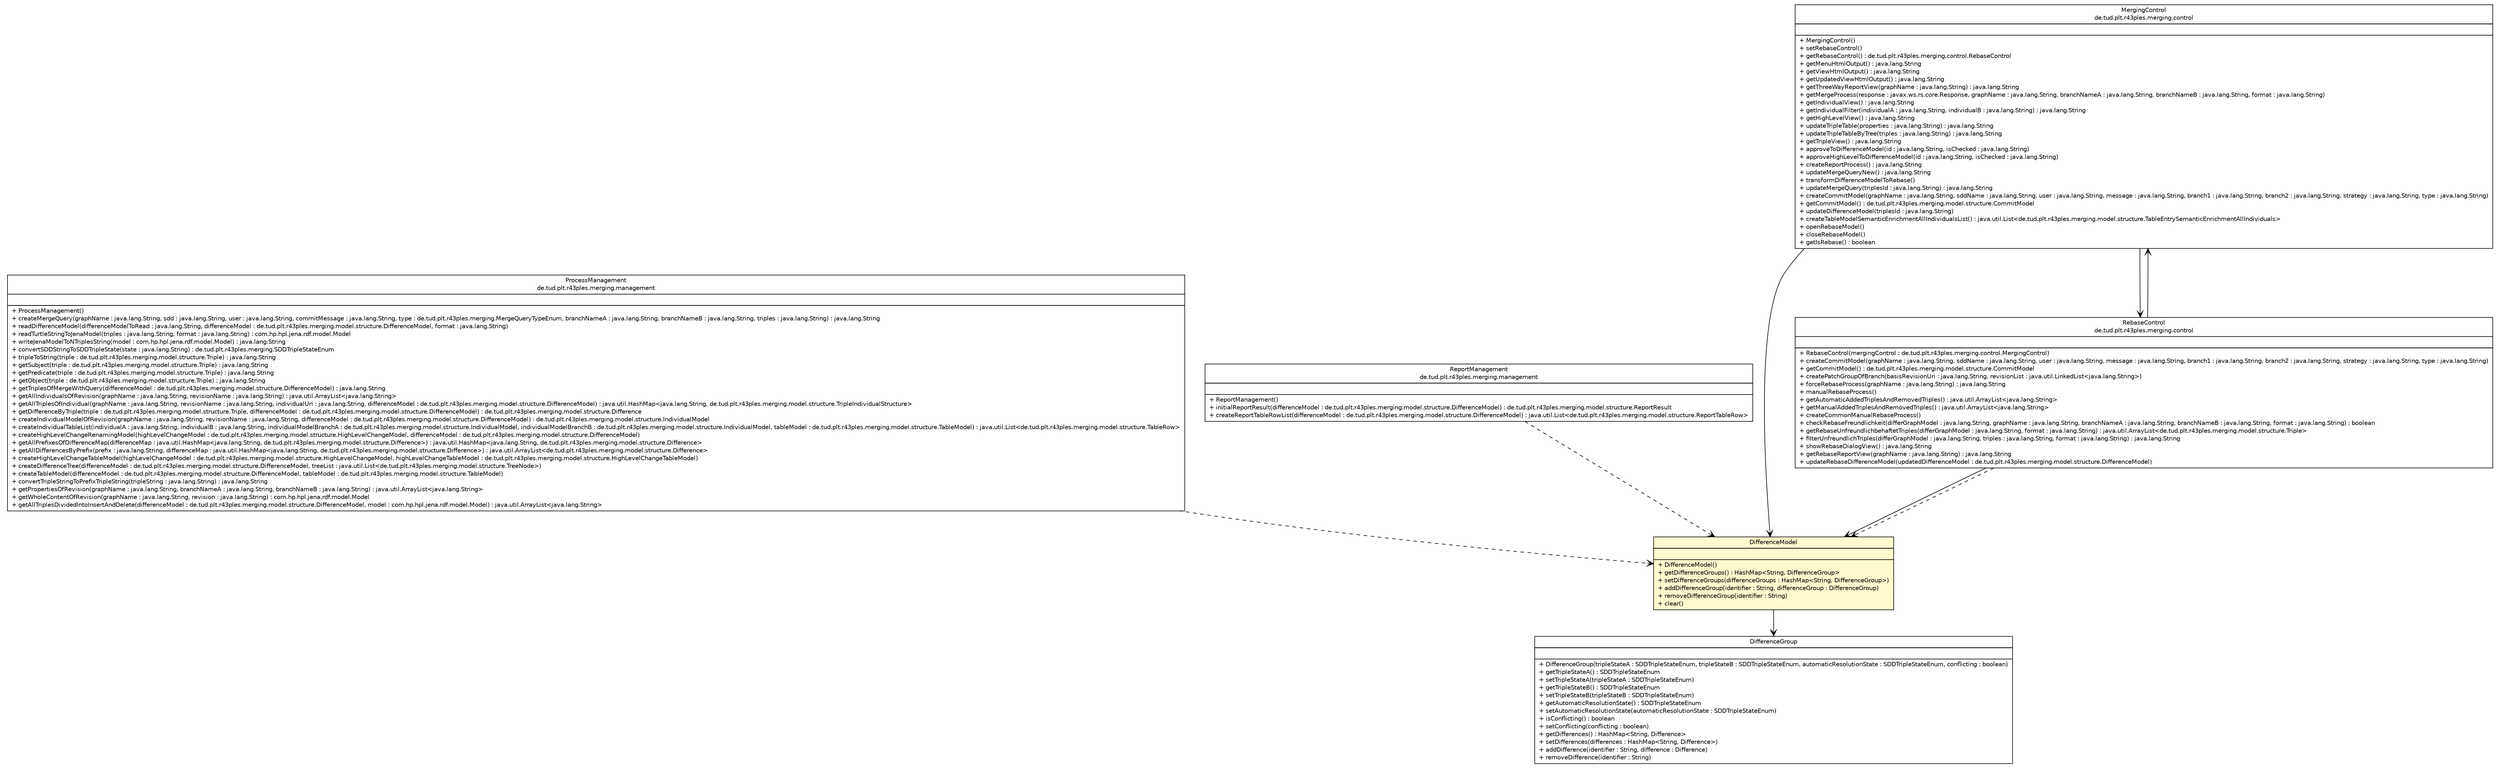 #!/usr/local/bin/dot
#
# Class diagram 
# Generated by UMLGraph version R5_6-24-gf6e263 (http://www.umlgraph.org/)
#

digraph G {
	edge [fontname="Helvetica",fontsize=10,labelfontname="Helvetica",labelfontsize=10];
	node [fontname="Helvetica",fontsize=10,shape=plaintext];
	nodesep=0.25;
	ranksep=0.5;
	// de.tud.plt.r43ples.merging.model.structure.DifferenceGroup
	c1892 [label=<<table title="de.tud.plt.r43ples.merging.model.structure.DifferenceGroup" border="0" cellborder="1" cellspacing="0" cellpadding="2" port="p" href="./DifferenceGroup.html">
		<tr><td><table border="0" cellspacing="0" cellpadding="1">
<tr><td align="center" balign="center"> DifferenceGroup </td></tr>
		</table></td></tr>
		<tr><td><table border="0" cellspacing="0" cellpadding="1">
<tr><td align="left" balign="left">  </td></tr>
		</table></td></tr>
		<tr><td><table border="0" cellspacing="0" cellpadding="1">
<tr><td align="left" balign="left"> + DifferenceGroup(tripleStateA : SDDTripleStateEnum, tripleStateB : SDDTripleStateEnum, automaticResolutionState : SDDTripleStateEnum, conflicting : boolean) </td></tr>
<tr><td align="left" balign="left"> + getTripleStateA() : SDDTripleStateEnum </td></tr>
<tr><td align="left" balign="left"> + setTripleStateA(tripleStateA : SDDTripleStateEnum) </td></tr>
<tr><td align="left" balign="left"> + getTripleStateB() : SDDTripleStateEnum </td></tr>
<tr><td align="left" balign="left"> + setTripleStateB(tripleStateB : SDDTripleStateEnum) </td></tr>
<tr><td align="left" balign="left"> + getAutomaticResolutionState() : SDDTripleStateEnum </td></tr>
<tr><td align="left" balign="left"> + setAutomaticResolutionState(automaticResolutionState : SDDTripleStateEnum) </td></tr>
<tr><td align="left" balign="left"> + isConflicting() : boolean </td></tr>
<tr><td align="left" balign="left"> + setConflicting(conflicting : boolean) </td></tr>
<tr><td align="left" balign="left"> + getDifferences() : HashMap&lt;String, Difference&gt; </td></tr>
<tr><td align="left" balign="left"> + setDifferences(differences : HashMap&lt;String, Difference&gt;) </td></tr>
<tr><td align="left" balign="left"> + addDifference(identifier : String, difference : Difference) </td></tr>
<tr><td align="left" balign="left"> + removeDifference(identifier : String) </td></tr>
		</table></td></tr>
		</table>>, URL="./DifferenceGroup.html", fontname="Helvetica", fontcolor="black", fontsize=10.0];
	// de.tud.plt.r43ples.merging.model.structure.DifferenceModel
	c1893 [label=<<table title="de.tud.plt.r43ples.merging.model.structure.DifferenceModel" border="0" cellborder="1" cellspacing="0" cellpadding="2" port="p" bgcolor="lemonChiffon" href="./DifferenceModel.html">
		<tr><td><table border="0" cellspacing="0" cellpadding="1">
<tr><td align="center" balign="center"> DifferenceModel </td></tr>
		</table></td></tr>
		<tr><td><table border="0" cellspacing="0" cellpadding="1">
<tr><td align="left" balign="left">  </td></tr>
		</table></td></tr>
		<tr><td><table border="0" cellspacing="0" cellpadding="1">
<tr><td align="left" balign="left"> + DifferenceModel() </td></tr>
<tr><td align="left" balign="left"> + getDifferenceGroups() : HashMap&lt;String, DifferenceGroup&gt; </td></tr>
<tr><td align="left" balign="left"> + setDifferenceGroups(differenceGroups : HashMap&lt;String, DifferenceGroup&gt;) </td></tr>
<tr><td align="left" balign="left"> + addDifferenceGroup(identifier : String, differenceGroup : DifferenceGroup) </td></tr>
<tr><td align="left" balign="left"> + removeDifferenceGroup(identifier : String) </td></tr>
<tr><td align="left" balign="left"> + clear() </td></tr>
		</table></td></tr>
		</table>>, URL="./DifferenceModel.html", fontname="Helvetica", fontcolor="black", fontsize=10.0];
	// de.tud.plt.r43ples.merging.management.ProcessManagement
	c1911 [label=<<table title="de.tud.plt.r43ples.merging.management.ProcessManagement" border="0" cellborder="1" cellspacing="0" cellpadding="2" port="p" href="../../management/ProcessManagement.html">
		<tr><td><table border="0" cellspacing="0" cellpadding="1">
<tr><td align="center" balign="center"> ProcessManagement </td></tr>
<tr><td align="center" balign="center"> de.tud.plt.r43ples.merging.management </td></tr>
		</table></td></tr>
		<tr><td><table border="0" cellspacing="0" cellpadding="1">
<tr><td align="left" balign="left">  </td></tr>
		</table></td></tr>
		<tr><td><table border="0" cellspacing="0" cellpadding="1">
<tr><td align="left" balign="left"> + ProcessManagement() </td></tr>
<tr><td align="left" balign="left"> + createMergeQuery(graphName : java.lang.String, sdd : java.lang.String, user : java.lang.String, commitMessage : java.lang.String, type : de.tud.plt.r43ples.merging.MergeQueryTypeEnum, branchNameA : java.lang.String, branchNameB : java.lang.String, triples : java.lang.String) : java.lang.String </td></tr>
<tr><td align="left" balign="left"> + readDifferenceModel(differenceModelToRead : java.lang.String, differenceModel : de.tud.plt.r43ples.merging.model.structure.DifferenceModel, format : java.lang.String) </td></tr>
<tr><td align="left" balign="left"> + readTurtleStringToJenaModel(triples : java.lang.String, format : java.lang.String) : com.hp.hpl.jena.rdf.model.Model </td></tr>
<tr><td align="left" balign="left"> + writeJenaModelToNTriplesString(model : com.hp.hpl.jena.rdf.model.Model) : java.lang.String </td></tr>
<tr><td align="left" balign="left"> + convertSDDStringToSDDTripleState(state : java.lang.String) : de.tud.plt.r43ples.merging.SDDTripleStateEnum </td></tr>
<tr><td align="left" balign="left"> + tripleToString(triple : de.tud.plt.r43ples.merging.model.structure.Triple) : java.lang.String </td></tr>
<tr><td align="left" balign="left"> + getSubject(triple : de.tud.plt.r43ples.merging.model.structure.Triple) : java.lang.String </td></tr>
<tr><td align="left" balign="left"> + getPredicate(triple : de.tud.plt.r43ples.merging.model.structure.Triple) : java.lang.String </td></tr>
<tr><td align="left" balign="left"> + getObject(triple : de.tud.plt.r43ples.merging.model.structure.Triple) : java.lang.String </td></tr>
<tr><td align="left" balign="left"> + getTriplesOfMergeWithQuery(differenceModel : de.tud.plt.r43ples.merging.model.structure.DifferenceModel) : java.lang.String </td></tr>
<tr><td align="left" balign="left"> + getAllIndividualsOfRevision(graphName : java.lang.String, revisionName : java.lang.String) : java.util.ArrayList&lt;java.lang.String&gt; </td></tr>
<tr><td align="left" balign="left"> + getAllTriplesOfIndividual(graphName : java.lang.String, revisionName : java.lang.String, individualUri : java.lang.String, differenceModel : de.tud.plt.r43ples.merging.model.structure.DifferenceModel) : java.util.HashMap&lt;java.lang.String, de.tud.plt.r43ples.merging.model.structure.TripleIndividualStructure&gt; </td></tr>
<tr><td align="left" balign="left"> + getDifferenceByTriple(triple : de.tud.plt.r43ples.merging.model.structure.Triple, differenceModel : de.tud.plt.r43ples.merging.model.structure.DifferenceModel) : de.tud.plt.r43ples.merging.model.structure.Difference </td></tr>
<tr><td align="left" balign="left"> + createIndividualModelOfRevision(graphName : java.lang.String, revisionName : java.lang.String, differenceModel : de.tud.plt.r43ples.merging.model.structure.DifferenceModel) : de.tud.plt.r43ples.merging.model.structure.IndividualModel </td></tr>
<tr><td align="left" balign="left"> + createIndividualTableList(individualA : java.lang.String, individualB : java.lang.String, individualModelBranchA : de.tud.plt.r43ples.merging.model.structure.IndividualModel, individualModelBranchB : de.tud.plt.r43ples.merging.model.structure.IndividualModel, tableModel : de.tud.plt.r43ples.merging.model.structure.TableModel) : java.util.List&lt;de.tud.plt.r43ples.merging.model.structure.TableRow&gt; </td></tr>
<tr><td align="left" balign="left"> + createHighLevelChangeRenamingModel(highLevelChangeModel : de.tud.plt.r43ples.merging.model.structure.HighLevelChangeModel, differenceModel : de.tud.plt.r43ples.merging.model.structure.DifferenceModel) </td></tr>
<tr><td align="left" balign="left"> + getAllPrefixesOfDifferenceMap(differenceMap : java.util.HashMap&lt;java.lang.String, de.tud.plt.r43ples.merging.model.structure.Difference&gt;) : java.util.HashMap&lt;java.lang.String, de.tud.plt.r43ples.merging.model.structure.Difference&gt; </td></tr>
<tr><td align="left" balign="left"> + getAllDifferencesByPrefix(prefix : java.lang.String, differenceMap : java.util.HashMap&lt;java.lang.String, de.tud.plt.r43ples.merging.model.structure.Difference&gt;) : java.util.ArrayList&lt;de.tud.plt.r43ples.merging.model.structure.Difference&gt; </td></tr>
<tr><td align="left" balign="left"> + createHighLevelChangeTableModel(highLevelChangeModel : de.tud.plt.r43ples.merging.model.structure.HighLevelChangeModel, highLevelChangeTableModel : de.tud.plt.r43ples.merging.model.structure.HighLevelChangeTableModel) </td></tr>
<tr><td align="left" balign="left"> + createDifferenceTree(differenceModel : de.tud.plt.r43ples.merging.model.structure.DifferenceModel, treeList : java.util.List&lt;de.tud.plt.r43ples.merging.model.structure.TreeNode&gt;) </td></tr>
<tr><td align="left" balign="left"> + createTableModel(differenceModel : de.tud.plt.r43ples.merging.model.structure.DifferenceModel, tableModel : de.tud.plt.r43ples.merging.model.structure.TableModel) </td></tr>
<tr><td align="left" balign="left"> + convertTripleStringToPrefixTripleString(tripleString : java.lang.String) : java.lang.String </td></tr>
<tr><td align="left" balign="left"> + getPropertiesOfRevision(graphName : java.lang.String, branchNameA : java.lang.String, branchNameB : java.lang.String) : java.util.ArrayList&lt;java.lang.String&gt; </td></tr>
<tr><td align="left" balign="left"> + getWholeContentOfRevision(graphName : java.lang.String, revision : java.lang.String) : com.hp.hpl.jena.rdf.model.Model </td></tr>
<tr><td align="left" balign="left"> + getAllTriplesDividedIntoInsertAndDelete(differenceModel : de.tud.plt.r43ples.merging.model.structure.DifferenceModel, model : com.hp.hpl.jena.rdf.model.Model) : java.util.ArrayList&lt;java.lang.String&gt; </td></tr>
		</table></td></tr>
		</table>>, URL="../../management/ProcessManagement.html", fontname="Helvetica", fontcolor="black", fontsize=10.0];
	// de.tud.plt.r43ples.merging.management.ReportManagement
	c1913 [label=<<table title="de.tud.plt.r43ples.merging.management.ReportManagement" border="0" cellborder="1" cellspacing="0" cellpadding="2" port="p" href="../../management/ReportManagement.html">
		<tr><td><table border="0" cellspacing="0" cellpadding="1">
<tr><td align="center" balign="center"> ReportManagement </td></tr>
<tr><td align="center" balign="center"> de.tud.plt.r43ples.merging.management </td></tr>
		</table></td></tr>
		<tr><td><table border="0" cellspacing="0" cellpadding="1">
<tr><td align="left" balign="left">  </td></tr>
		</table></td></tr>
		<tr><td><table border="0" cellspacing="0" cellpadding="1">
<tr><td align="left" balign="left"> + ReportManagement() </td></tr>
<tr><td align="left" balign="left"> + initialReportResult(differenceModel : de.tud.plt.r43ples.merging.model.structure.DifferenceModel) : de.tud.plt.r43ples.merging.model.structure.ReportResult </td></tr>
<tr><td align="left" balign="left"> + createReportTableRowList(differenceModel : de.tud.plt.r43ples.merging.model.structure.DifferenceModel) : java.util.List&lt;de.tud.plt.r43ples.merging.model.structure.ReportTableRow&gt; </td></tr>
		</table></td></tr>
		</table>>, URL="../../management/ReportManagement.html", fontname="Helvetica", fontcolor="black", fontsize=10.0];
	// de.tud.plt.r43ples.merging.control.MergingControl
	c1917 [label=<<table title="de.tud.plt.r43ples.merging.control.MergingControl" border="0" cellborder="1" cellspacing="0" cellpadding="2" port="p" href="../../control/MergingControl.html">
		<tr><td><table border="0" cellspacing="0" cellpadding="1">
<tr><td align="center" balign="center"> MergingControl </td></tr>
<tr><td align="center" balign="center"> de.tud.plt.r43ples.merging.control </td></tr>
		</table></td></tr>
		<tr><td><table border="0" cellspacing="0" cellpadding="1">
<tr><td align="left" balign="left">  </td></tr>
		</table></td></tr>
		<tr><td><table border="0" cellspacing="0" cellpadding="1">
<tr><td align="left" balign="left"> + MergingControl() </td></tr>
<tr><td align="left" balign="left"> + setRebaseControl() </td></tr>
<tr><td align="left" balign="left"> + getRebaseControl() : de.tud.plt.r43ples.merging.control.RebaseControl </td></tr>
<tr><td align="left" balign="left"> + getMenuHtmlOutput() : java.lang.String </td></tr>
<tr><td align="left" balign="left"> + getViewHtmlOutput() : java.lang.String </td></tr>
<tr><td align="left" balign="left"> + getUpdatedViewHtmlOutput() : java.lang.String </td></tr>
<tr><td align="left" balign="left"> + getThreeWayReportView(graphName : java.lang.String) : java.lang.String </td></tr>
<tr><td align="left" balign="left"> + getMergeProcess(response : javax.ws.rs.core.Response, graphName : java.lang.String, branchNameA : java.lang.String, branchNameB : java.lang.String, format : java.lang.String) </td></tr>
<tr><td align="left" balign="left"> + getIndividualView() : java.lang.String </td></tr>
<tr><td align="left" balign="left"> + getIndividualFilter(individualA : java.lang.String, individualB : java.lang.String) : java.lang.String </td></tr>
<tr><td align="left" balign="left"> + getHighLevelView() : java.lang.String </td></tr>
<tr><td align="left" balign="left"> + updateTripleTable(properties : java.lang.String) : java.lang.String </td></tr>
<tr><td align="left" balign="left"> + updateTripleTableByTree(triples : java.lang.String) : java.lang.String </td></tr>
<tr><td align="left" balign="left"> + getTripleView() : java.lang.String </td></tr>
<tr><td align="left" balign="left"> + approveToDifferenceModel(id : java.lang.String, isChecked : java.lang.String) </td></tr>
<tr><td align="left" balign="left"> + approveHighLevelToDifferenceModel(id : java.lang.String, isChecked : java.lang.String) </td></tr>
<tr><td align="left" balign="left"> + createReportProcess() : java.lang.String </td></tr>
<tr><td align="left" balign="left"> + updateMergeQueryNew() : java.lang.String </td></tr>
<tr><td align="left" balign="left"> + transformDifferenceModelToRebase() </td></tr>
<tr><td align="left" balign="left"> + updateMergeQuery(triplesId : java.lang.String) : java.lang.String </td></tr>
<tr><td align="left" balign="left"> + createCommitModel(graphName : java.lang.String, sddName : java.lang.String, user : java.lang.String, message : java.lang.String, branch1 : java.lang.String, branch2 : java.lang.String, strategy : java.lang.String, type : java.lang.String) </td></tr>
<tr><td align="left" balign="left"> + getCommitModel() : de.tud.plt.r43ples.merging.model.structure.CommitModel </td></tr>
<tr><td align="left" balign="left"> + updateDifferenceModel(triplesId : java.lang.String) </td></tr>
<tr><td align="left" balign="left"> + createTableModelSemanticEnrichmentAllIndividualsList() : java.util.List&lt;de.tud.plt.r43ples.merging.model.structure.TableEntrySemanticEnrichmentAllIndividuals&gt; </td></tr>
<tr><td align="left" balign="left"> + openRebaseModel() </td></tr>
<tr><td align="left" balign="left"> + closeRebaseModel() </td></tr>
<tr><td align="left" balign="left"> + getIsRebase() : boolean </td></tr>
		</table></td></tr>
		</table>>, URL="../../control/MergingControl.html", fontname="Helvetica", fontcolor="black", fontsize=10.0];
	// de.tud.plt.r43ples.merging.control.RebaseControl
	c1918 [label=<<table title="de.tud.plt.r43ples.merging.control.RebaseControl" border="0" cellborder="1" cellspacing="0" cellpadding="2" port="p" href="../../control/RebaseControl.html">
		<tr><td><table border="0" cellspacing="0" cellpadding="1">
<tr><td align="center" balign="center"> RebaseControl </td></tr>
<tr><td align="center" balign="center"> de.tud.plt.r43ples.merging.control </td></tr>
		</table></td></tr>
		<tr><td><table border="0" cellspacing="0" cellpadding="1">
<tr><td align="left" balign="left">  </td></tr>
		</table></td></tr>
		<tr><td><table border="0" cellspacing="0" cellpadding="1">
<tr><td align="left" balign="left"> + RebaseControl(mergingControl : de.tud.plt.r43ples.merging.control.MergingControl) </td></tr>
<tr><td align="left" balign="left"> + createCommitModel(graphName : java.lang.String, sddName : java.lang.String, user : java.lang.String, message : java.lang.String, branch1 : java.lang.String, branch2 : java.lang.String, strategy : java.lang.String, type : java.lang.String) </td></tr>
<tr><td align="left" balign="left"> + getCommitModel() : de.tud.plt.r43ples.merging.model.structure.CommitModel </td></tr>
<tr><td align="left" balign="left"> + createPatchGroupOfBranch(basisRevisionUri : java.lang.String, revisionList : java.util.LinkedList&lt;java.lang.String&gt;) </td></tr>
<tr><td align="left" balign="left"> + forceRebaseProcess(graphName : java.lang.String) : java.lang.String </td></tr>
<tr><td align="left" balign="left"> + manualRebaseProcess() </td></tr>
<tr><td align="left" balign="left"> + getAutomaticAddedTriplesAndRemovedTriples() : java.util.ArrayList&lt;java.lang.String&gt; </td></tr>
<tr><td align="left" balign="left"> + getManualAddedTriplesAndRemovedTriples() : java.util.ArrayList&lt;java.lang.String&gt; </td></tr>
<tr><td align="left" balign="left"> + createCommonManualRebaseProcess() </td></tr>
<tr><td align="left" balign="left"> + checkRebaseFreundlichkeit(differGraphModel : java.lang.String, graphName : java.lang.String, branchNameA : java.lang.String, branchNameB : java.lang.String, format : java.lang.String) : boolean </td></tr>
<tr><td align="left" balign="left"> + getRebaseUnfreundlichbehaftetTriples(differGraphModel : java.lang.String, format : java.lang.String) : java.util.ArrayList&lt;de.tud.plt.r43ples.merging.model.structure.Triple&gt; </td></tr>
<tr><td align="left" balign="left"> + filterUnfreundlichTriples(differGraphModel : java.lang.String, triples : java.lang.String, format : java.lang.String) : java.lang.String </td></tr>
<tr><td align="left" balign="left"> + showRebaseDialogView() : java.lang.String </td></tr>
<tr><td align="left" balign="left"> + getRebaseReportView(graphName : java.lang.String) : java.lang.String </td></tr>
<tr><td align="left" balign="left"> + updateRebaseDifferenceModel(updatedDifferenceModel : de.tud.plt.r43ples.merging.model.structure.DifferenceModel) </td></tr>
		</table></td></tr>
		</table>>, URL="../../control/RebaseControl.html", fontname="Helvetica", fontcolor="black", fontsize=10.0];
	// de.tud.plt.r43ples.merging.model.structure.DifferenceModel NAVASSOC de.tud.plt.r43ples.merging.model.structure.DifferenceGroup
	c1893:p -> c1892:p [taillabel="", label="", headlabel="*", fontname="Helvetica", fontcolor="black", fontsize=10.0, color="black", arrowhead=open];
	// de.tud.plt.r43ples.merging.control.MergingControl NAVASSOC de.tud.plt.r43ples.merging.model.structure.DifferenceModel
	c1917:p -> c1893:p [taillabel="", label="", headlabel="", fontname="Helvetica", fontcolor="black", fontsize=10.0, color="black", arrowhead=open];
	// de.tud.plt.r43ples.merging.control.MergingControl NAVASSOC de.tud.plt.r43ples.merging.control.RebaseControl
	c1917:p -> c1918:p [taillabel="", label="", headlabel="", fontname="Helvetica", fontcolor="black", fontsize=10.0, color="black", arrowhead=open];
	// de.tud.plt.r43ples.merging.control.RebaseControl NAVASSOC de.tud.plt.r43ples.merging.model.structure.DifferenceModel
	c1918:p -> c1893:p [taillabel="", label="", headlabel="", fontname="Helvetica", fontcolor="black", fontsize=10.0, color="black", arrowhead=open];
	// de.tud.plt.r43ples.merging.control.RebaseControl NAVASSOC de.tud.plt.r43ples.merging.control.MergingControl
	c1918:p -> c1917:p [taillabel="", label="", headlabel="", fontname="Helvetica", fontcolor="black", fontsize=10.0, color="black", arrowhead=open];
	// de.tud.plt.r43ples.merging.management.ProcessManagement DEPEND de.tud.plt.r43ples.merging.model.structure.DifferenceModel
	c1911:p -> c1893:p [taillabel="", label="", headlabel="", fontname="Helvetica", fontcolor="black", fontsize=10.0, color="black", arrowhead=open, style=dashed];
	// de.tud.plt.r43ples.merging.management.ReportManagement DEPEND de.tud.plt.r43ples.merging.model.structure.DifferenceModel
	c1913:p -> c1893:p [taillabel="", label="", headlabel="", fontname="Helvetica", fontcolor="black", fontsize=10.0, color="black", arrowhead=open, style=dashed];
	// de.tud.plt.r43ples.merging.control.RebaseControl DEPEND de.tud.plt.r43ples.merging.model.structure.DifferenceModel
	c1918:p -> c1893:p [taillabel="", label="", headlabel="", fontname="Helvetica", fontcolor="black", fontsize=10.0, color="black", arrowhead=open, style=dashed];
}

